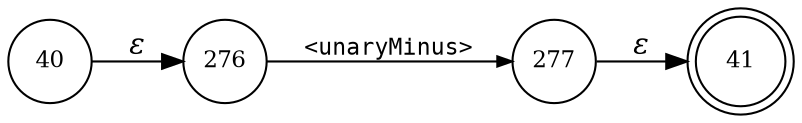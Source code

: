 digraph ATN {
rankdir=LR;
s41[fontsize=11, label="41", shape=doublecircle, fixedsize=true, width=.6];
s276[fontsize=11,label="276", shape=circle, fixedsize=true, width=.55, peripheries=1];
s277[fontsize=11,label="277", shape=circle, fixedsize=true, width=.55, peripheries=1];
s40[fontsize=11,label="40", shape=circle, fixedsize=true, width=.55, peripheries=1];
s40 -> s276 [fontname="Times-Italic", label="&epsilon;"];
s276 -> s277 [fontsize=11, fontname="Courier", arrowsize=.7, label = "<unaryMinus>", arrowhead = normal];
s277 -> s41 [fontname="Times-Italic", label="&epsilon;"];
}